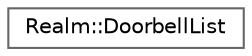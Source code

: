 digraph "Graphical Class Hierarchy"
{
 // LATEX_PDF_SIZE
  bgcolor="transparent";
  edge [fontname=Helvetica,fontsize=10,labelfontname=Helvetica,labelfontsize=10];
  node [fontname=Helvetica,fontsize=10,shape=box,height=0.2,width=0.4];
  rankdir="LR";
  Node0 [id="Node000000",label="Realm::DoorbellList",height=0.2,width=0.4,color="grey40", fillcolor="white", style="filled",URL="$classRealm_1_1DoorbellList.html",tooltip=" "];
}
